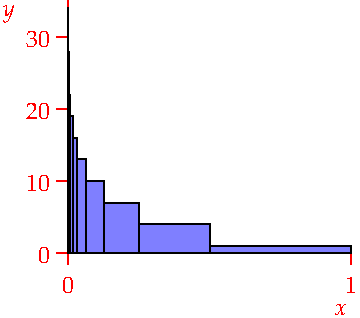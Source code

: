 settings.tex="pdflatex";

texpreamble("\usepackage{amsmath}
\usepackage{amsthm,amssymb}
\usepackage{mathpazo}
\usepackage[svgnames]{xcolor}
");
import graph;


size(180,160,IgnoreAspect);

xaxis("$x$",0,1,red,RightTicks(new real[]{0,1}));
yaxis("$y$",0,35,red,LeftTicks(new real[]{0,10,20,30}));


for(int i=0; i<=11; ++i){
	filldraw((1/2^i,1+3*i)--(1/2^(i+1),1+3*i)--(1/2^(i+1),0)--(1/2^i,0)--cycle,lightblue);
	}

real a=0;
for(int i=0; i<=20; ++i){
	real b=a+(1+3*i)/2^(i+1);
	a=b;
	write(a);
	}
	



